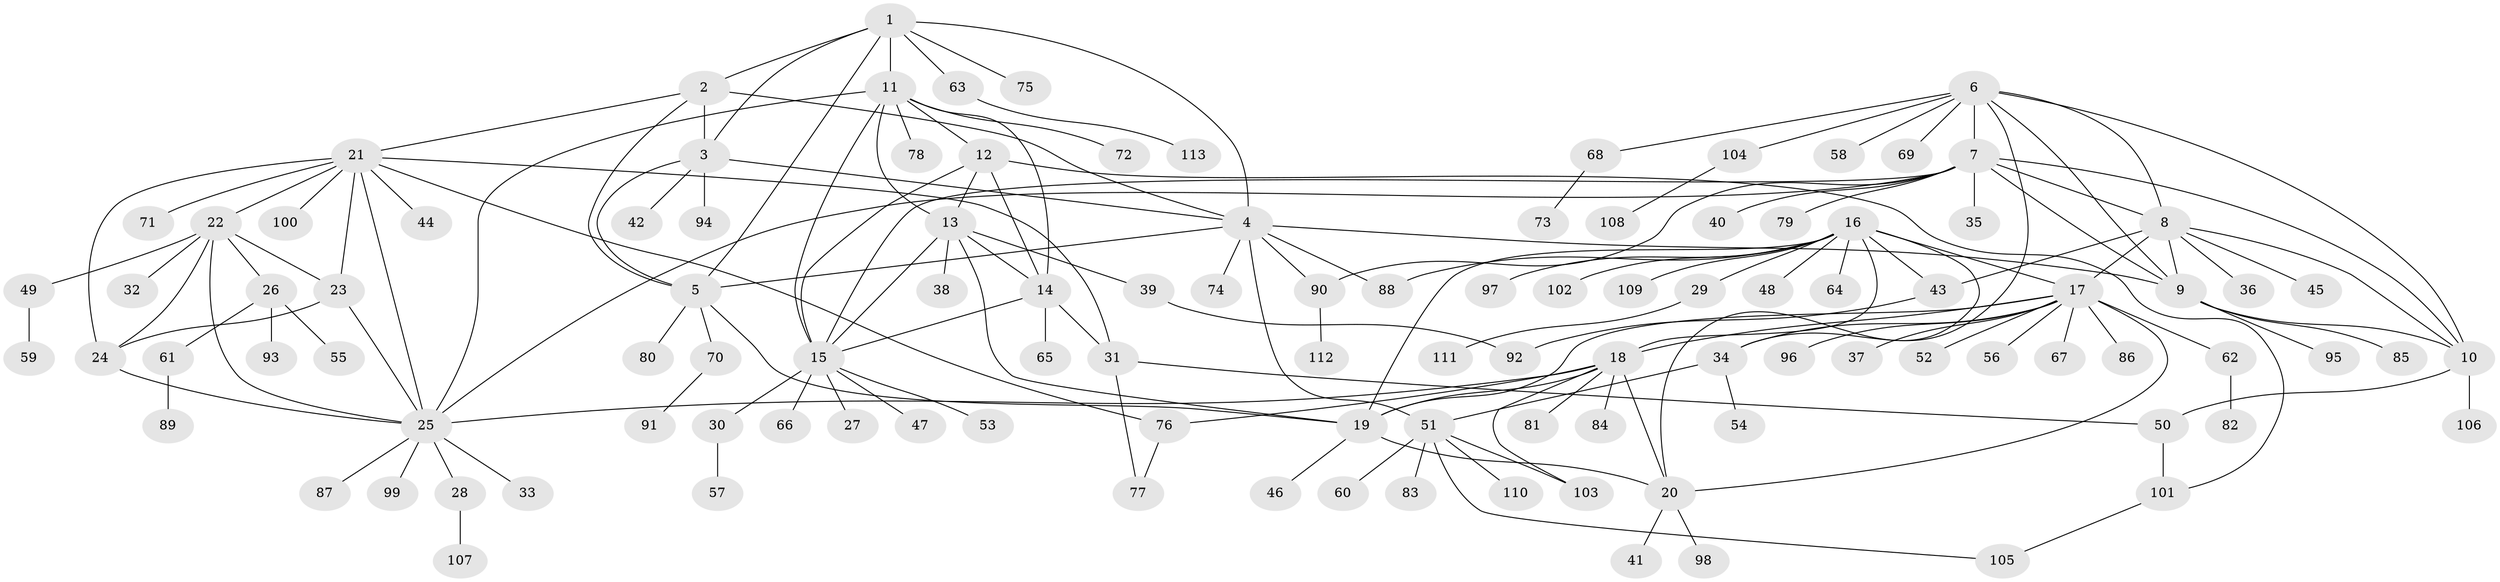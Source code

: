 // coarse degree distribution, {6: 0.075, 5: 0.0625, 4: 0.05, 8: 0.05, 9: 0.025, 7: 0.0375, 12: 0.0125, 11: 0.0125, 10: 0.0125, 3: 0.0625, 1: 0.475, 2: 0.125}
// Generated by graph-tools (version 1.1) at 2025/52/03/04/25 22:52:08]
// undirected, 113 vertices, 161 edges
graph export_dot {
  node [color=gray90,style=filled];
  1;
  2;
  3;
  4;
  5;
  6;
  7;
  8;
  9;
  10;
  11;
  12;
  13;
  14;
  15;
  16;
  17;
  18;
  19;
  20;
  21;
  22;
  23;
  24;
  25;
  26;
  27;
  28;
  29;
  30;
  31;
  32;
  33;
  34;
  35;
  36;
  37;
  38;
  39;
  40;
  41;
  42;
  43;
  44;
  45;
  46;
  47;
  48;
  49;
  50;
  51;
  52;
  53;
  54;
  55;
  56;
  57;
  58;
  59;
  60;
  61;
  62;
  63;
  64;
  65;
  66;
  67;
  68;
  69;
  70;
  71;
  72;
  73;
  74;
  75;
  76;
  77;
  78;
  79;
  80;
  81;
  82;
  83;
  84;
  85;
  86;
  87;
  88;
  89;
  90;
  91;
  92;
  93;
  94;
  95;
  96;
  97;
  98;
  99;
  100;
  101;
  102;
  103;
  104;
  105;
  106;
  107;
  108;
  109;
  110;
  111;
  112;
  113;
  1 -- 2;
  1 -- 3;
  1 -- 4;
  1 -- 5;
  1 -- 11;
  1 -- 63;
  1 -- 75;
  2 -- 3;
  2 -- 4;
  2 -- 5;
  2 -- 21;
  3 -- 4;
  3 -- 5;
  3 -- 42;
  3 -- 94;
  4 -- 5;
  4 -- 9;
  4 -- 51;
  4 -- 74;
  4 -- 88;
  4 -- 90;
  5 -- 19;
  5 -- 70;
  5 -- 80;
  6 -- 7;
  6 -- 8;
  6 -- 9;
  6 -- 10;
  6 -- 34;
  6 -- 58;
  6 -- 68;
  6 -- 69;
  6 -- 104;
  7 -- 8;
  7 -- 9;
  7 -- 10;
  7 -- 15;
  7 -- 25;
  7 -- 35;
  7 -- 40;
  7 -- 79;
  7 -- 90;
  8 -- 9;
  8 -- 10;
  8 -- 17;
  8 -- 36;
  8 -- 43;
  8 -- 45;
  9 -- 10;
  9 -- 85;
  9 -- 95;
  10 -- 50;
  10 -- 106;
  11 -- 12;
  11 -- 13;
  11 -- 14;
  11 -- 15;
  11 -- 25;
  11 -- 72;
  11 -- 78;
  12 -- 13;
  12 -- 14;
  12 -- 15;
  12 -- 101;
  13 -- 14;
  13 -- 15;
  13 -- 19;
  13 -- 38;
  13 -- 39;
  14 -- 15;
  14 -- 31;
  14 -- 65;
  15 -- 27;
  15 -- 30;
  15 -- 47;
  15 -- 53;
  15 -- 66;
  16 -- 17;
  16 -- 18;
  16 -- 19;
  16 -- 20;
  16 -- 29;
  16 -- 43;
  16 -- 48;
  16 -- 64;
  16 -- 88;
  16 -- 97;
  16 -- 102;
  16 -- 109;
  17 -- 18;
  17 -- 19;
  17 -- 20;
  17 -- 34;
  17 -- 37;
  17 -- 52;
  17 -- 56;
  17 -- 62;
  17 -- 67;
  17 -- 86;
  17 -- 96;
  18 -- 19;
  18 -- 20;
  18 -- 25;
  18 -- 76;
  18 -- 81;
  18 -- 84;
  18 -- 103;
  19 -- 20;
  19 -- 46;
  20 -- 41;
  20 -- 98;
  21 -- 22;
  21 -- 23;
  21 -- 24;
  21 -- 25;
  21 -- 31;
  21 -- 44;
  21 -- 71;
  21 -- 76;
  21 -- 100;
  22 -- 23;
  22 -- 24;
  22 -- 25;
  22 -- 26;
  22 -- 32;
  22 -- 49;
  23 -- 24;
  23 -- 25;
  24 -- 25;
  25 -- 28;
  25 -- 33;
  25 -- 87;
  25 -- 99;
  26 -- 55;
  26 -- 61;
  26 -- 93;
  28 -- 107;
  29 -- 111;
  30 -- 57;
  31 -- 50;
  31 -- 77;
  34 -- 51;
  34 -- 54;
  39 -- 92;
  43 -- 92;
  49 -- 59;
  50 -- 101;
  51 -- 60;
  51 -- 83;
  51 -- 103;
  51 -- 105;
  51 -- 110;
  61 -- 89;
  62 -- 82;
  63 -- 113;
  68 -- 73;
  70 -- 91;
  76 -- 77;
  90 -- 112;
  101 -- 105;
  104 -- 108;
}
